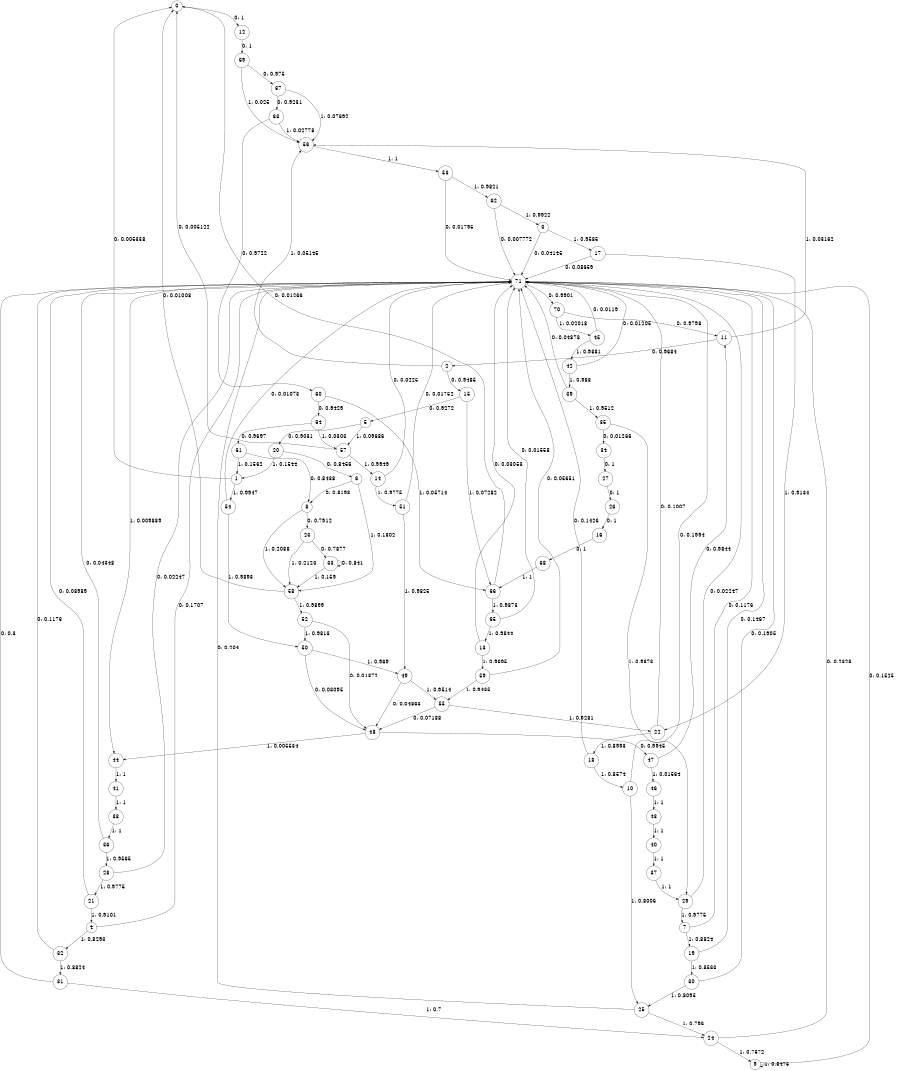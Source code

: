 digraph "ch4_random_source_L13" {
size = "6,8.5";
ratio = "fill";
node [shape = circle];
node [fontsize = 24];
edge [fontsize = 24];
0 -> 12 [label = "0: 1        "];
1 -> 0 [label = "0: 0.005338  "];
1 -> 54 [label = "1: 0.9947   "];
2 -> 15 [label = "0: 0.9485   "];
2 -> 56 [label = "1: 0.05145  "];
3 -> 71 [label = "0: 0.04145  "];
3 -> 17 [label = "1: 0.9585   "];
4 -> 71 [label = "0: 0.1707   "];
4 -> 32 [label = "1: 0.8293   "];
5 -> 20 [label = "0: 0.9031   "];
5 -> 57 [label = "1: 0.09686  "];
6 -> 8 [label = "0: 0.8198   "];
6 -> 58 [label = "1: 0.1802   "];
7 -> 71 [label = "0: 0.1176   "];
7 -> 19 [label = "1: 0.8824   "];
8 -> 23 [label = "0: 0.7912   "];
8 -> 58 [label = "1: 0.2088   "];
9 -> 71 [label = "0: 0.1525   "];
9 -> 9 [label = "1: 0.8475   "];
10 -> 71 [label = "0: 0.1994   "];
10 -> 25 [label = "1: 0.8006   "];
11 -> 2 [label = "0: 0.9684   "];
11 -> 56 [label = "1: 0.03162  "];
12 -> 69 [label = "0: 1        "];
13 -> 71 [label = "0: 0.03053  "];
13 -> 59 [label = "1: 0.9695   "];
14 -> 71 [label = "0: 0.0225   "];
14 -> 51 [label = "1: 0.9775   "];
15 -> 5 [label = "0: 0.9272   "];
15 -> 66 [label = "1: 0.07282  "];
16 -> 68 [label = "0: 1        "];
17 -> 71 [label = "0: 0.08659  "];
17 -> 22 [label = "1: 0.9134   "];
18 -> 71 [label = "0: 0.1426   "];
18 -> 10 [label = "1: 0.8574   "];
19 -> 71 [label = "0: 0.1467   "];
19 -> 30 [label = "1: 0.8533   "];
20 -> 6 [label = "0: 0.8456   "];
20 -> 1 [label = "1: 0.1544   "];
21 -> 71 [label = "0: 0.08989  "];
21 -> 4 [label = "1: 0.9101   "];
22 -> 71 [label = "0: 0.1007   "];
22 -> 18 [label = "1: 0.8993   "];
23 -> 33 [label = "0: 0.7877   "];
23 -> 58 [label = "1: 0.2123   "];
24 -> 71 [label = "0: 0.2328   "];
24 -> 9 [label = "1: 0.7672   "];
25 -> 71 [label = "0: 0.204    "];
25 -> 24 [label = "1: 0.796    "];
26 -> 16 [label = "0: 1        "];
27 -> 26 [label = "0: 1        "];
28 -> 71 [label = "0: 0.02247  "];
28 -> 21 [label = "1: 0.9775   "];
29 -> 71 [label = "0: 0.02247  "];
29 -> 7 [label = "1: 0.9775   "];
30 -> 71 [label = "0: 0.1905   "];
30 -> 25 [label = "1: 0.8095   "];
31 -> 71 [label = "0: 0.3      "];
31 -> 24 [label = "1: 0.7      "];
32 -> 71 [label = "0: 0.1176   "];
32 -> 31 [label = "1: 0.8824   "];
33 -> 33 [label = "0: 0.841    "];
33 -> 58 [label = "1: 0.159    "];
34 -> 27 [label = "0: 1        "];
35 -> 34 [label = "0: 0.01266  "];
35 -> 29 [label = "1: 0.9873   "];
36 -> 71 [label = "0: 0.04348  "];
36 -> 28 [label = "1: 0.9565   "];
37 -> 29 [label = "1: 1        "];
38 -> 36 [label = "1: 1        "];
39 -> 71 [label = "0: 0.04878  "];
39 -> 35 [label = "1: 0.9512   "];
40 -> 37 [label = "1: 1        "];
41 -> 38 [label = "1: 1        "];
42 -> 71 [label = "0: 0.01205  "];
42 -> 39 [label = "1: 0.988    "];
43 -> 40 [label = "1: 1        "];
44 -> 41 [label = "1: 1        "];
45 -> 71 [label = "0: 0.0119   "];
45 -> 42 [label = "1: 0.9881   "];
46 -> 43 [label = "1: 1        "];
47 -> 11 [label = "0: 0.9844   "];
47 -> 46 [label = "1: 0.01564  "];
48 -> 47 [label = "0: 0.9945   "];
48 -> 44 [label = "1: 0.005534  "];
49 -> 48 [label = "0: 0.04863  "];
49 -> 55 [label = "1: 0.9514   "];
50 -> 48 [label = "0: 0.03095  "];
50 -> 49 [label = "1: 0.969    "];
51 -> 71 [label = "0: 0.01752  "];
51 -> 49 [label = "1: 0.9825   "];
52 -> 48 [label = "0: 0.01872  "];
52 -> 50 [label = "1: 0.9813   "];
53 -> 71 [label = "0: 0.01795  "];
53 -> 62 [label = "1: 0.9821   "];
54 -> 71 [label = "0: 0.01073  "];
54 -> 50 [label = "1: 0.9893   "];
55 -> 48 [label = "0: 0.07188  "];
55 -> 22 [label = "1: 0.9281   "];
56 -> 53 [label = "1: 1        "];
57 -> 0 [label = "0: 0.005122  "];
57 -> 14 [label = "1: 0.9949   "];
58 -> 0 [label = "0: 0.01008  "];
58 -> 52 [label = "1: 0.9899   "];
59 -> 71 [label = "0: 0.05651  "];
59 -> 55 [label = "1: 0.9435   "];
60 -> 64 [label = "0: 0.9429   "];
60 -> 66 [label = "1: 0.05714  "];
61 -> 8 [label = "0: 0.8438   "];
61 -> 1 [label = "1: 0.1562   "];
62 -> 71 [label = "0: 0.007772  "];
62 -> 3 [label = "1: 0.9922   "];
63 -> 60 [label = "0: 0.9722   "];
63 -> 56 [label = "1: 0.02778  "];
64 -> 61 [label = "0: 0.9697   "];
64 -> 57 [label = "1: 0.0303   "];
65 -> 71 [label = "0: 0.01558  "];
65 -> 13 [label = "1: 0.9844   "];
66 -> 0 [label = "0: 0.01266  "];
66 -> 65 [label = "1: 0.9873   "];
67 -> 63 [label = "0: 0.9231   "];
67 -> 56 [label = "1: 0.07692  "];
68 -> 66 [label = "1: 1        "];
69 -> 67 [label = "0: 0.975    "];
69 -> 56 [label = "1: 0.025    "];
70 -> 11 [label = "0: 0.9798   "];
70 -> 45 [label = "1: 0.02018  "];
71 -> 70 [label = "0: 0.9901   "];
71 -> 44 [label = "1: 0.009889  "];
}